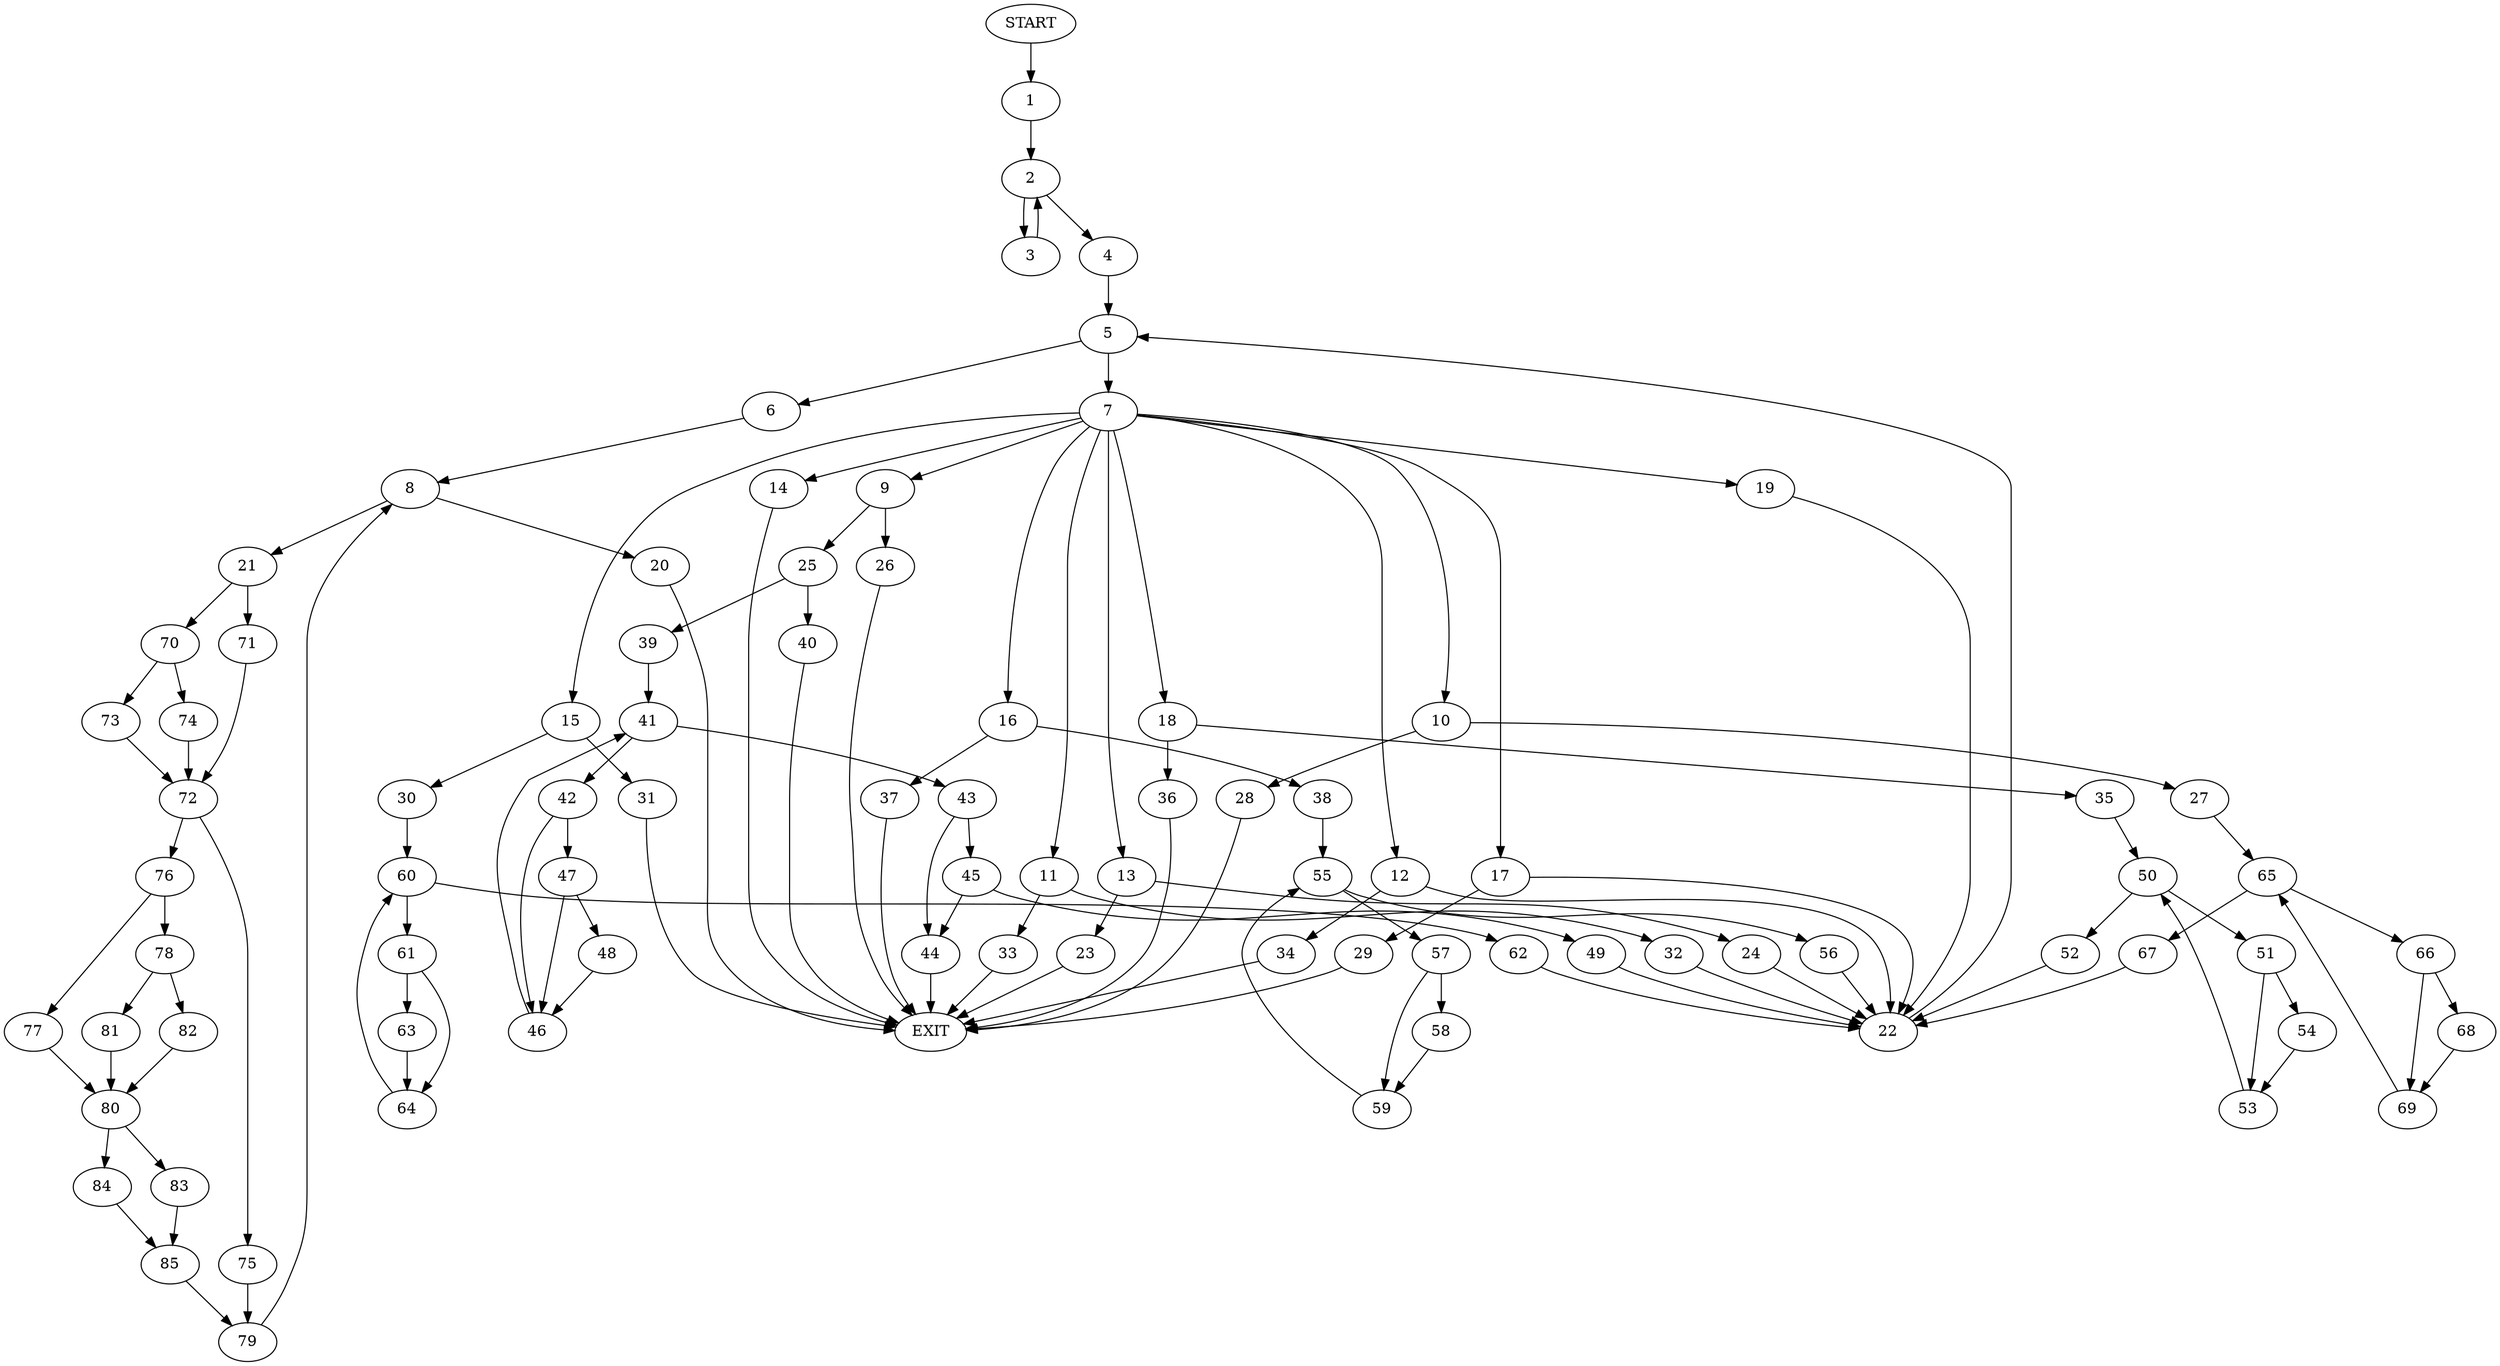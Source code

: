 digraph {
0 [label="START"]
86 [label="EXIT"]
0 -> 1
1 -> 2
2 -> 3
2 -> 4
4 -> 5
3 -> 2
5 -> 6
5 -> 7
6 -> 8
7 -> 9
7 -> 10
7 -> 11
7 -> 12
7 -> 13
7 -> 14
7 -> 15
7 -> 16
7 -> 17
7 -> 18
7 -> 19
8 -> 20
8 -> 21
19 -> 22
13 -> 23
13 -> 24
9 -> 25
9 -> 26
10 -> 27
10 -> 28
14 -> 86
17 -> 29
17 -> 22
15 -> 30
15 -> 31
11 -> 32
11 -> 33
12 -> 22
12 -> 34
18 -> 35
18 -> 36
16 -> 37
16 -> 38
22 -> 5
24 -> 22
23 -> 86
33 -> 86
32 -> 22
25 -> 39
25 -> 40
26 -> 86
40 -> 86
39 -> 41
41 -> 42
41 -> 43
43 -> 44
43 -> 45
42 -> 46
42 -> 47
47 -> 48
47 -> 46
46 -> 41
48 -> 46
45 -> 44
45 -> 49
44 -> 86
49 -> 22
35 -> 50
36 -> 86
50 -> 51
50 -> 52
51 -> 53
51 -> 54
52 -> 22
53 -> 50
54 -> 53
37 -> 86
38 -> 55
55 -> 56
55 -> 57
57 -> 58
57 -> 59
56 -> 22
59 -> 55
58 -> 59
30 -> 60
31 -> 86
60 -> 61
60 -> 62
62 -> 22
61 -> 63
61 -> 64
63 -> 64
64 -> 60
27 -> 65
28 -> 86
65 -> 66
65 -> 67
66 -> 68
66 -> 69
67 -> 22
68 -> 69
69 -> 65
29 -> 86
34 -> 86
21 -> 70
21 -> 71
20 -> 86
71 -> 72
70 -> 73
70 -> 74
72 -> 75
72 -> 76
73 -> 72
74 -> 72
76 -> 77
76 -> 78
75 -> 79
79 -> 8
77 -> 80
78 -> 81
78 -> 82
80 -> 83
80 -> 84
81 -> 80
82 -> 80
84 -> 85
83 -> 85
85 -> 79
}
